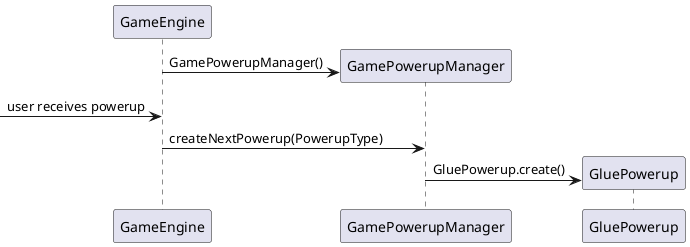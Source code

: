 @startuml
create GameEngine

create GamePowerupManager
GameEngine -> GamePowerupManager: GamePowerupManager()

[-> GameEngine: user receives powerup

GameEngine-> GamePowerupManager: createNextPowerup(PowerupType)

create GluePowerup
GamePowerupManager-> GluePowerup: GluePowerup.create()
@enduml